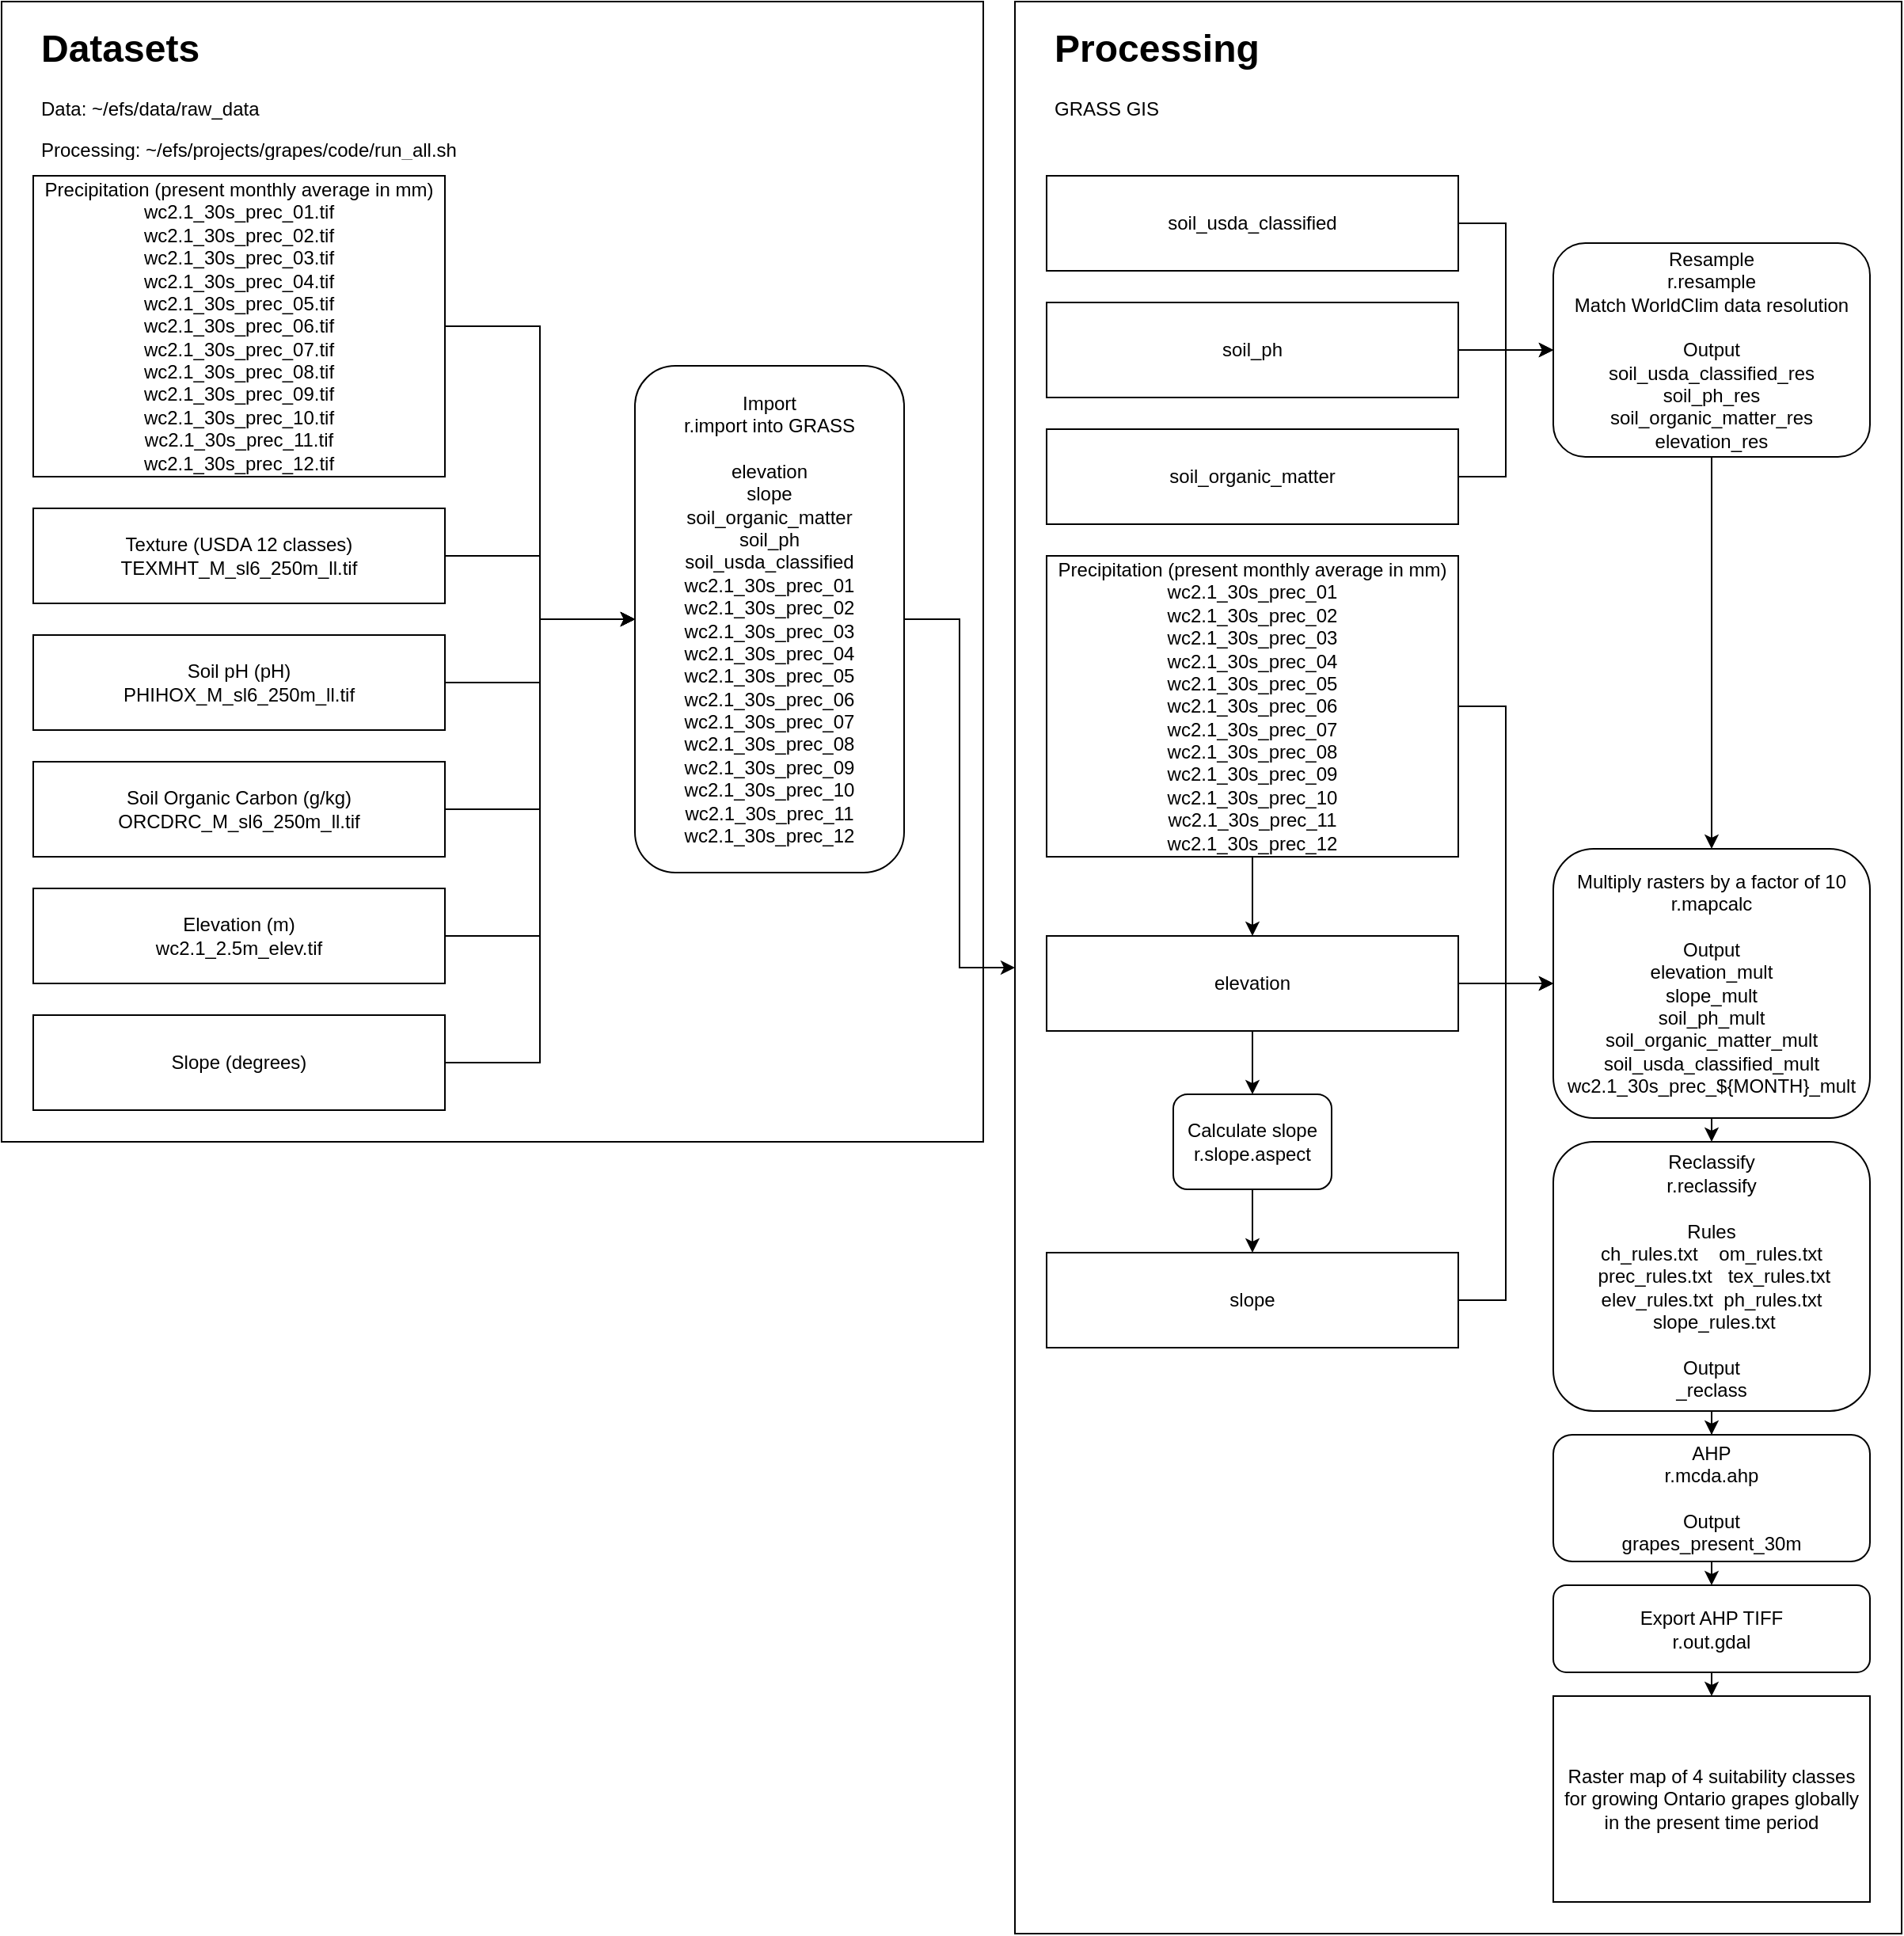 <mxfile version="16.6.6" type="github">
  <diagram id="x2TIR3rb8K0Ldml0S2W9" name="Page-1">
    <mxGraphModel dx="2102" dy="1378" grid="1" gridSize="10" guides="1" tooltips="1" connect="1" arrows="1" fold="1" page="0" pageScale="2" pageWidth="850" pageHeight="1100" math="0" shadow="0">
      <root>
        <mxCell id="0" />
        <mxCell id="1" parent="0" />
        <mxCell id="LWzhJ8rB8lUzYYooP--Z-15" value="" style="rounded=0;whiteSpace=wrap;html=1;" parent="1" vertex="1">
          <mxGeometry x="710" y="80" width="560" height="1220" as="geometry" />
        </mxCell>
        <mxCell id="LWzhJ8rB8lUzYYooP--Z-7" value="" style="rounded=0;whiteSpace=wrap;html=1;" parent="1" vertex="1">
          <mxGeometry x="70" y="80" width="620" height="720" as="geometry" />
        </mxCell>
        <mxCell id="_A3OE0f-5W6X1XhNqCbN-1" style="edgeStyle=orthogonalEdgeStyle;rounded=0;orthogonalLoop=1;jettySize=auto;html=1;" parent="1" source="LWzhJ8rB8lUzYYooP--Z-2" target="LWzhJ8rB8lUzYYooP--Z-24" edge="1">
          <mxGeometry relative="1" as="geometry" />
        </mxCell>
        <mxCell id="LWzhJ8rB8lUzYYooP--Z-2" value="Precipitation (present monthly average in mm)&lt;br&gt;wc2.1_30s_prec_01.tif&lt;br&gt;wc2.1_30s_prec_02.tif&lt;br&gt;&lt;div&gt;wc2.1_30s_prec_03.tif&lt;/div&gt;&lt;div&gt;wc2.1_30s_prec_04.tif&lt;/div&gt;&lt;div&gt;wc2.1_30s_prec_05.tif&lt;/div&gt;&lt;div&gt;wc2.1_30s_prec_06.tif&lt;/div&gt;&lt;div&gt;wc2.1_30s_prec_07.tif&lt;/div&gt;&lt;div&gt;wc2.1_30s_prec_08.tif&lt;/div&gt;&lt;div&gt;wc2.1_30s_prec_09.tif&lt;/div&gt;&lt;div&gt;wc2.1_30s_prec_10.tif&lt;/div&gt;&lt;div&gt;wc2.1_30s_prec_11.tif&lt;/div&gt;&lt;div&gt;wc2.1_30s_prec_12.tif&lt;/div&gt;" style="rounded=0;whiteSpace=wrap;html=1;" parent="1" vertex="1">
          <mxGeometry x="90" y="190" width="260" height="190" as="geometry" />
        </mxCell>
        <mxCell id="_A3OE0f-5W6X1XhNqCbN-6" style="edgeStyle=orthogonalEdgeStyle;rounded=0;orthogonalLoop=1;jettySize=auto;html=1;exitX=1;exitY=0.5;exitDx=0;exitDy=0;entryX=0;entryY=0.5;entryDx=0;entryDy=0;" parent="1" source="LWzhJ8rB8lUzYYooP--Z-4" target="LWzhJ8rB8lUzYYooP--Z-24" edge="1">
          <mxGeometry relative="1" as="geometry" />
        </mxCell>
        <mxCell id="LWzhJ8rB8lUzYYooP--Z-4" value="Elevation (m)&lt;br&gt;wc2.1_2.5m_elev.tif" style="rounded=0;whiteSpace=wrap;html=1;" parent="1" vertex="1">
          <mxGeometry x="90" y="640" width="260" height="60" as="geometry" />
        </mxCell>
        <mxCell id="LWzhJ8rB8lUzYYooP--Z-6" value="&lt;h1&gt;Datasets&lt;/h1&gt;&lt;p&gt;Data: ~/efs/data/raw_data&lt;/p&gt;&lt;p&gt;Processing: ~/efs/projects/grapes/code/run_all.sh&lt;/p&gt;" style="text;html=1;strokeColor=none;fillColor=none;spacing=5;spacingTop=-20;whiteSpace=wrap;overflow=hidden;rounded=0;" parent="1" vertex="1">
          <mxGeometry x="90" y="90" width="310" height="90" as="geometry" />
        </mxCell>
        <mxCell id="_A3OE0f-5W6X1XhNqCbN-2" style="edgeStyle=orthogonalEdgeStyle;rounded=0;orthogonalLoop=1;jettySize=auto;html=1;" parent="1" source="LWzhJ8rB8lUzYYooP--Z-8" target="LWzhJ8rB8lUzYYooP--Z-24" edge="1">
          <mxGeometry relative="1" as="geometry" />
        </mxCell>
        <mxCell id="LWzhJ8rB8lUzYYooP--Z-8" value="Texture (USDA 12 classes)&lt;br&gt;TEXMHT_M_sl6_250m_ll.tif" style="rounded=0;whiteSpace=wrap;html=1;" parent="1" vertex="1">
          <mxGeometry x="90" y="400" width="260" height="60" as="geometry" />
        </mxCell>
        <mxCell id="_A3OE0f-5W6X1XhNqCbN-3" style="edgeStyle=orthogonalEdgeStyle;rounded=0;orthogonalLoop=1;jettySize=auto;html=1;" parent="1" source="LWzhJ8rB8lUzYYooP--Z-9" target="LWzhJ8rB8lUzYYooP--Z-24" edge="1">
          <mxGeometry relative="1" as="geometry" />
        </mxCell>
        <mxCell id="LWzhJ8rB8lUzYYooP--Z-9" value="Soil pH (pH)&lt;br&gt;PHIHOX_M_sl6_250m_ll.tif" style="rounded=0;whiteSpace=wrap;html=1;fontColor=#000000;" parent="1" vertex="1">
          <mxGeometry x="90" y="480" width="260" height="60" as="geometry" />
        </mxCell>
        <mxCell id="_A3OE0f-5W6X1XhNqCbN-4" style="edgeStyle=orthogonalEdgeStyle;rounded=0;orthogonalLoop=1;jettySize=auto;html=1;entryX=0;entryY=0.5;entryDx=0;entryDy=0;" parent="1" source="LWzhJ8rB8lUzYYooP--Z-10" target="LWzhJ8rB8lUzYYooP--Z-24" edge="1">
          <mxGeometry relative="1" as="geometry" />
        </mxCell>
        <mxCell id="LWzhJ8rB8lUzYYooP--Z-10" value="Soil Organic Carbon (g/kg)&lt;br&gt;ORCDRC_M_sl6_250m_ll.tif" style="rounded=0;whiteSpace=wrap;html=1;fontColor=#000000;" parent="1" vertex="1">
          <mxGeometry x="90" y="560" width="260" height="60" as="geometry" />
        </mxCell>
        <mxCell id="_A3OE0f-5W6X1XhNqCbN-7" style="edgeStyle=orthogonalEdgeStyle;rounded=0;orthogonalLoop=1;jettySize=auto;html=1;entryX=0;entryY=0.5;entryDx=0;entryDy=0;" parent="1" source="LWzhJ8rB8lUzYYooP--Z-11" target="LWzhJ8rB8lUzYYooP--Z-24" edge="1">
          <mxGeometry relative="1" as="geometry" />
        </mxCell>
        <mxCell id="LWzhJ8rB8lUzYYooP--Z-11" value="Slope (degrees)" style="rounded=0;whiteSpace=wrap;html=1;" parent="1" vertex="1">
          <mxGeometry x="90" y="720" width="260" height="60" as="geometry" />
        </mxCell>
        <mxCell id="_A3OE0f-5W6X1XhNqCbN-15" style="edgeStyle=orthogonalEdgeStyle;rounded=0;orthogonalLoop=1;jettySize=auto;html=1;" parent="1" source="LWzhJ8rB8lUzYYooP--Z-12" target="_A3OE0f-5W6X1XhNqCbN-13" edge="1">
          <mxGeometry relative="1" as="geometry" />
        </mxCell>
        <mxCell id="LWzhJ8rB8lUzYYooP--Z-12" value="Calculate slope&lt;br&gt;r.slope.aspect" style="rounded=1;whiteSpace=wrap;html=1;fontColor=#000000;" parent="1" vertex="1">
          <mxGeometry x="810" y="770" width="100" height="60" as="geometry" />
        </mxCell>
        <mxCell id="LWzhJ8rB8lUzYYooP--Z-16" value="&lt;h1&gt;Processing&lt;/h1&gt;&lt;p&gt;GRASS GIS&lt;/p&gt;" style="text;html=1;strokeColor=none;fillColor=none;spacing=5;spacingTop=-20;whiteSpace=wrap;overflow=hidden;rounded=0;" parent="1" vertex="1">
          <mxGeometry x="730" y="90" width="190" height="70" as="geometry" />
        </mxCell>
        <mxCell id="QRQPZkHAe0wi9G9AF59y-18" style="edgeStyle=orthogonalEdgeStyle;rounded=0;orthogonalLoop=1;jettySize=auto;html=1;" edge="1" parent="1" source="LWzhJ8rB8lUzYYooP--Z-19" target="QRQPZkHAe0wi9G9AF59y-6">
          <mxGeometry relative="1" as="geometry" />
        </mxCell>
        <mxCell id="LWzhJ8rB8lUzYYooP--Z-19" value="Resample&lt;br&gt;r.resample&lt;br&gt;Match WorldClim data resolution&lt;br&gt;&lt;br&gt;Output&lt;br&gt;soil_usda_classified_res&lt;br&gt;soil_ph_res&lt;br&gt;soil_organic_matter_res&lt;br&gt;elevation_res" style="rounded=1;whiteSpace=wrap;html=1;fontColor=#000000;" parent="1" vertex="1">
          <mxGeometry x="1050" y="232.5" width="200" height="135" as="geometry" />
        </mxCell>
        <mxCell id="QRQPZkHAe0wi9G9AF59y-2" style="edgeStyle=orthogonalEdgeStyle;rounded=0;orthogonalLoop=1;jettySize=auto;html=1;entryX=0;entryY=0.5;entryDx=0;entryDy=0;" edge="1" parent="1" source="LWzhJ8rB8lUzYYooP--Z-24" target="LWzhJ8rB8lUzYYooP--Z-15">
          <mxGeometry relative="1" as="geometry" />
        </mxCell>
        <mxCell id="LWzhJ8rB8lUzYYooP--Z-24" value="&lt;span&gt;Import&lt;/span&gt;&lt;br&gt;&lt;span&gt;r.import into GRASS&lt;/span&gt;&lt;br&gt;&lt;br&gt;&lt;div&gt;elevation&lt;/div&gt;&lt;div&gt;slope&lt;/div&gt;&lt;div&gt;soil_organic_matter&lt;/div&gt;&lt;div&gt;soil_ph&lt;/div&gt;&lt;div&gt;soil_usda_classified&lt;/div&gt;&lt;div&gt;wc2.1_30s_prec_01&lt;/div&gt;&lt;div&gt;wc2.1_30s_prec_02&lt;/div&gt;&lt;div&gt;wc2.1_30s_prec_03&lt;/div&gt;&lt;div&gt;wc2.1_30s_prec_04&lt;/div&gt;&lt;div&gt;wc2.1_30s_prec_05&lt;/div&gt;&lt;div&gt;wc2.1_30s_prec_06&lt;/div&gt;&lt;div&gt;wc2.1_30s_prec_07&lt;/div&gt;&lt;div&gt;wc2.1_30s_prec_08&lt;/div&gt;&lt;div&gt;wc2.1_30s_prec_09&lt;/div&gt;&lt;div&gt;wc2.1_30s_prec_10&lt;/div&gt;&lt;div&gt;wc2.1_30s_prec_11&lt;/div&gt;&lt;div&gt;wc2.1_30s_prec_12&lt;/div&gt;" style="rounded=1;whiteSpace=wrap;html=1;fontColor=#000000;" parent="1" vertex="1">
          <mxGeometry x="470" y="310" width="170" height="320" as="geometry" />
        </mxCell>
        <mxCell id="QRQPZkHAe0wi9G9AF59y-16" style="edgeStyle=orthogonalEdgeStyle;rounded=0;orthogonalLoop=1;jettySize=auto;html=1;" edge="1" parent="1" source="_A3OE0f-5W6X1XhNqCbN-8" target="_A3OE0f-5W6X1XhNqCbN-9">
          <mxGeometry relative="1" as="geometry" />
        </mxCell>
        <mxCell id="QRQPZkHAe0wi9G9AF59y-17" style="edgeStyle=orthogonalEdgeStyle;rounded=0;orthogonalLoop=1;jettySize=auto;html=1;entryX=0;entryY=0.5;entryDx=0;entryDy=0;" edge="1" parent="1" source="_A3OE0f-5W6X1XhNqCbN-8" target="QRQPZkHAe0wi9G9AF59y-6">
          <mxGeometry relative="1" as="geometry" />
        </mxCell>
        <mxCell id="_A3OE0f-5W6X1XhNqCbN-8" value="Precipitation (present monthly average in mm)&lt;br&gt;wc2.1_30s_prec_01&lt;br&gt;wc2.1_30s_prec_02&lt;br&gt;&lt;div&gt;wc2.1_30s_prec_03&lt;/div&gt;&lt;div&gt;wc2.1_30s_prec_04&lt;/div&gt;&lt;div&gt;wc2.1_30s_prec_05&lt;/div&gt;&lt;div&gt;wc2.1_30s_prec_06&lt;/div&gt;&lt;div&gt;wc2.1_30s_prec_07&lt;/div&gt;&lt;div&gt;wc2.1_30s_prec_08&lt;/div&gt;&lt;div&gt;wc2.1_30s_prec_09&lt;/div&gt;&lt;div&gt;wc2.1_30s_prec_10&lt;/div&gt;&lt;div&gt;wc2.1_30s_prec_11&lt;/div&gt;&lt;div&gt;wc2.1_30s_prec_12&lt;/div&gt;" style="rounded=0;whiteSpace=wrap;html=1;" parent="1" vertex="1">
          <mxGeometry x="730" y="430" width="260" height="190" as="geometry" />
        </mxCell>
        <mxCell id="_A3OE0f-5W6X1XhNqCbN-14" style="edgeStyle=orthogonalEdgeStyle;rounded=0;orthogonalLoop=1;jettySize=auto;html=1;" parent="1" source="_A3OE0f-5W6X1XhNqCbN-9" target="LWzhJ8rB8lUzYYooP--Z-12" edge="1">
          <mxGeometry relative="1" as="geometry" />
        </mxCell>
        <mxCell id="QRQPZkHAe0wi9G9AF59y-15" style="edgeStyle=orthogonalEdgeStyle;rounded=0;orthogonalLoop=1;jettySize=auto;html=1;entryX=0;entryY=0.5;entryDx=0;entryDy=0;" edge="1" parent="1" source="_A3OE0f-5W6X1XhNqCbN-9" target="QRQPZkHAe0wi9G9AF59y-6">
          <mxGeometry relative="1" as="geometry" />
        </mxCell>
        <mxCell id="_A3OE0f-5W6X1XhNqCbN-9" value="elevation" style="rounded=0;whiteSpace=wrap;html=1;" parent="1" vertex="1">
          <mxGeometry x="730" y="670" width="260" height="60" as="geometry" />
        </mxCell>
        <mxCell id="_A3OE0f-5W6X1XhNqCbN-18" style="edgeStyle=orthogonalEdgeStyle;rounded=0;orthogonalLoop=1;jettySize=auto;html=1;entryX=0;entryY=0.5;entryDx=0;entryDy=0;" parent="1" source="_A3OE0f-5W6X1XhNqCbN-10" target="LWzhJ8rB8lUzYYooP--Z-19" edge="1">
          <mxGeometry relative="1" as="geometry" />
        </mxCell>
        <mxCell id="_A3OE0f-5W6X1XhNqCbN-10" value="soil_usda_classified" style="rounded=0;whiteSpace=wrap;html=1;" parent="1" vertex="1">
          <mxGeometry x="730" y="190" width="260" height="60" as="geometry" />
        </mxCell>
        <mxCell id="_A3OE0f-5W6X1XhNqCbN-19" style="edgeStyle=orthogonalEdgeStyle;rounded=0;orthogonalLoop=1;jettySize=auto;html=1;" parent="1" source="_A3OE0f-5W6X1XhNqCbN-11" target="LWzhJ8rB8lUzYYooP--Z-19" edge="1">
          <mxGeometry relative="1" as="geometry" />
        </mxCell>
        <mxCell id="_A3OE0f-5W6X1XhNqCbN-11" value="soil_ph" style="rounded=0;whiteSpace=wrap;html=1;fontColor=#000000;" parent="1" vertex="1">
          <mxGeometry x="730" y="270" width="260" height="60" as="geometry" />
        </mxCell>
        <mxCell id="_A3OE0f-5W6X1XhNqCbN-20" style="edgeStyle=orthogonalEdgeStyle;rounded=0;orthogonalLoop=1;jettySize=auto;html=1;entryX=0;entryY=0.5;entryDx=0;entryDy=0;" parent="1" source="_A3OE0f-5W6X1XhNqCbN-12" target="LWzhJ8rB8lUzYYooP--Z-19" edge="1">
          <mxGeometry relative="1" as="geometry" />
        </mxCell>
        <mxCell id="_A3OE0f-5W6X1XhNqCbN-12" value="soil_organic_matter" style="rounded=0;whiteSpace=wrap;html=1;fontColor=#000000;" parent="1" vertex="1">
          <mxGeometry x="730" y="350" width="260" height="60" as="geometry" />
        </mxCell>
        <mxCell id="QRQPZkHAe0wi9G9AF59y-14" style="edgeStyle=orthogonalEdgeStyle;rounded=0;orthogonalLoop=1;jettySize=auto;html=1;entryX=0;entryY=0.5;entryDx=0;entryDy=0;" edge="1" parent="1" source="_A3OE0f-5W6X1XhNqCbN-13" target="QRQPZkHAe0wi9G9AF59y-6">
          <mxGeometry relative="1" as="geometry" />
        </mxCell>
        <mxCell id="_A3OE0f-5W6X1XhNqCbN-13" value="slope" style="rounded=0;whiteSpace=wrap;html=1;" parent="1" vertex="1">
          <mxGeometry x="730" y="870" width="260" height="60" as="geometry" />
        </mxCell>
        <mxCell id="QRQPZkHAe0wi9G9AF59y-22" style="edgeStyle=orthogonalEdgeStyle;rounded=0;orthogonalLoop=1;jettySize=auto;html=1;" edge="1" parent="1" source="_A3OE0f-5W6X1XhNqCbN-22" target="QRQPZkHAe0wi9G9AF59y-21">
          <mxGeometry relative="1" as="geometry" />
        </mxCell>
        <mxCell id="_A3OE0f-5W6X1XhNqCbN-22" value="Reclassify&lt;br&gt;r.reclassify&lt;br&gt;&lt;br&gt;Rules&lt;br&gt;&lt;div&gt;ch_rules.txt &amp;nbsp; &amp;nbsp;om_rules.txt &amp;nbsp;prec_rules.txt &amp;nbsp; tex_rules.txt&lt;/div&gt;&lt;div&gt;elev_rules.txt &amp;nbsp;ph_rules.txt &amp;nbsp;slope_rules.txt&lt;/div&gt;&lt;br&gt;Output&lt;br&gt;_reclass" style="rounded=1;whiteSpace=wrap;html=1;" parent="1" vertex="1">
          <mxGeometry x="1050" y="800" width="200" height="170" as="geometry" />
        </mxCell>
        <mxCell id="QRQPZkHAe0wi9G9AF59y-6" value="Multiply rasters by a factor of 10&lt;br&gt;r.mapcalc&lt;br&gt;&lt;br&gt;Output&lt;br&gt;elevation_mult&lt;br&gt;slope_mult&lt;br&gt;soil_ph_mult&lt;br&gt;soil_organic_matter_mult&lt;br&gt;soil_usda_classified_mult&lt;br&gt;wc2.1_30s_prec_${MONTH}_mult" style="rounded=1;whiteSpace=wrap;html=1;fontColor=#000000;" vertex="1" parent="1">
          <mxGeometry x="1050" y="615" width="200" height="170" as="geometry" />
        </mxCell>
        <mxCell id="QRQPZkHAe0wi9G9AF59y-21" value="AHP&lt;br&gt;r.mcda.ahp&lt;br&gt;&lt;br&gt;Output&lt;br&gt;grapes_present_30m" style="rounded=1;whiteSpace=wrap;html=1;" vertex="1" parent="1">
          <mxGeometry x="1050" y="985" width="200" height="80" as="geometry" />
        </mxCell>
        <mxCell id="QRQPZkHAe0wi9G9AF59y-24" value="Raster map of 4 suitability classes for growing Ontario grapes globally in the present time period" style="rounded=0;whiteSpace=wrap;html=1;" vertex="1" parent="1">
          <mxGeometry x="1050" y="1150" width="200" height="130" as="geometry" />
        </mxCell>
        <mxCell id="QRQPZkHAe0wi9G9AF59y-26" value="Export AHP TIFF&lt;br&gt;r.out.gdal" style="rounded=1;whiteSpace=wrap;html=1;" vertex="1" parent="1">
          <mxGeometry x="1050" y="1080" width="200" height="55" as="geometry" />
        </mxCell>
        <mxCell id="QRQPZkHAe0wi9G9AF59y-27" value="" style="endArrow=classic;html=1;rounded=0;exitX=0.5;exitY=1;exitDx=0;exitDy=0;entryX=0.5;entryY=0;entryDx=0;entryDy=0;" edge="1" parent="1" source="QRQPZkHAe0wi9G9AF59y-21" target="QRQPZkHAe0wi9G9AF59y-26">
          <mxGeometry width="50" height="50" relative="1" as="geometry">
            <mxPoint x="1170" y="1100" as="sourcePoint" />
            <mxPoint x="1220" y="1050" as="targetPoint" />
          </mxGeometry>
        </mxCell>
        <mxCell id="QRQPZkHAe0wi9G9AF59y-28" value="" style="endArrow=classic;html=1;rounded=0;exitX=0.5;exitY=1;exitDx=0;exitDy=0;entryX=0.5;entryY=0;entryDx=0;entryDy=0;" edge="1" parent="1" source="QRQPZkHAe0wi9G9AF59y-26" target="QRQPZkHAe0wi9G9AF59y-24">
          <mxGeometry width="50" height="50" relative="1" as="geometry">
            <mxPoint x="1170" y="1100" as="sourcePoint" />
            <mxPoint x="1220" y="1050" as="targetPoint" />
          </mxGeometry>
        </mxCell>
        <mxCell id="QRQPZkHAe0wi9G9AF59y-30" value="" style="endArrow=classic;html=1;rounded=0;exitX=0.5;exitY=1;exitDx=0;exitDy=0;entryX=0.5;entryY=0;entryDx=0;entryDy=0;" edge="1" parent="1" source="QRQPZkHAe0wi9G9AF59y-6" target="_A3OE0f-5W6X1XhNqCbN-22">
          <mxGeometry width="50" height="50" relative="1" as="geometry">
            <mxPoint x="1080" y="920" as="sourcePoint" />
            <mxPoint x="1130" y="870" as="targetPoint" />
          </mxGeometry>
        </mxCell>
      </root>
    </mxGraphModel>
  </diagram>
</mxfile>
